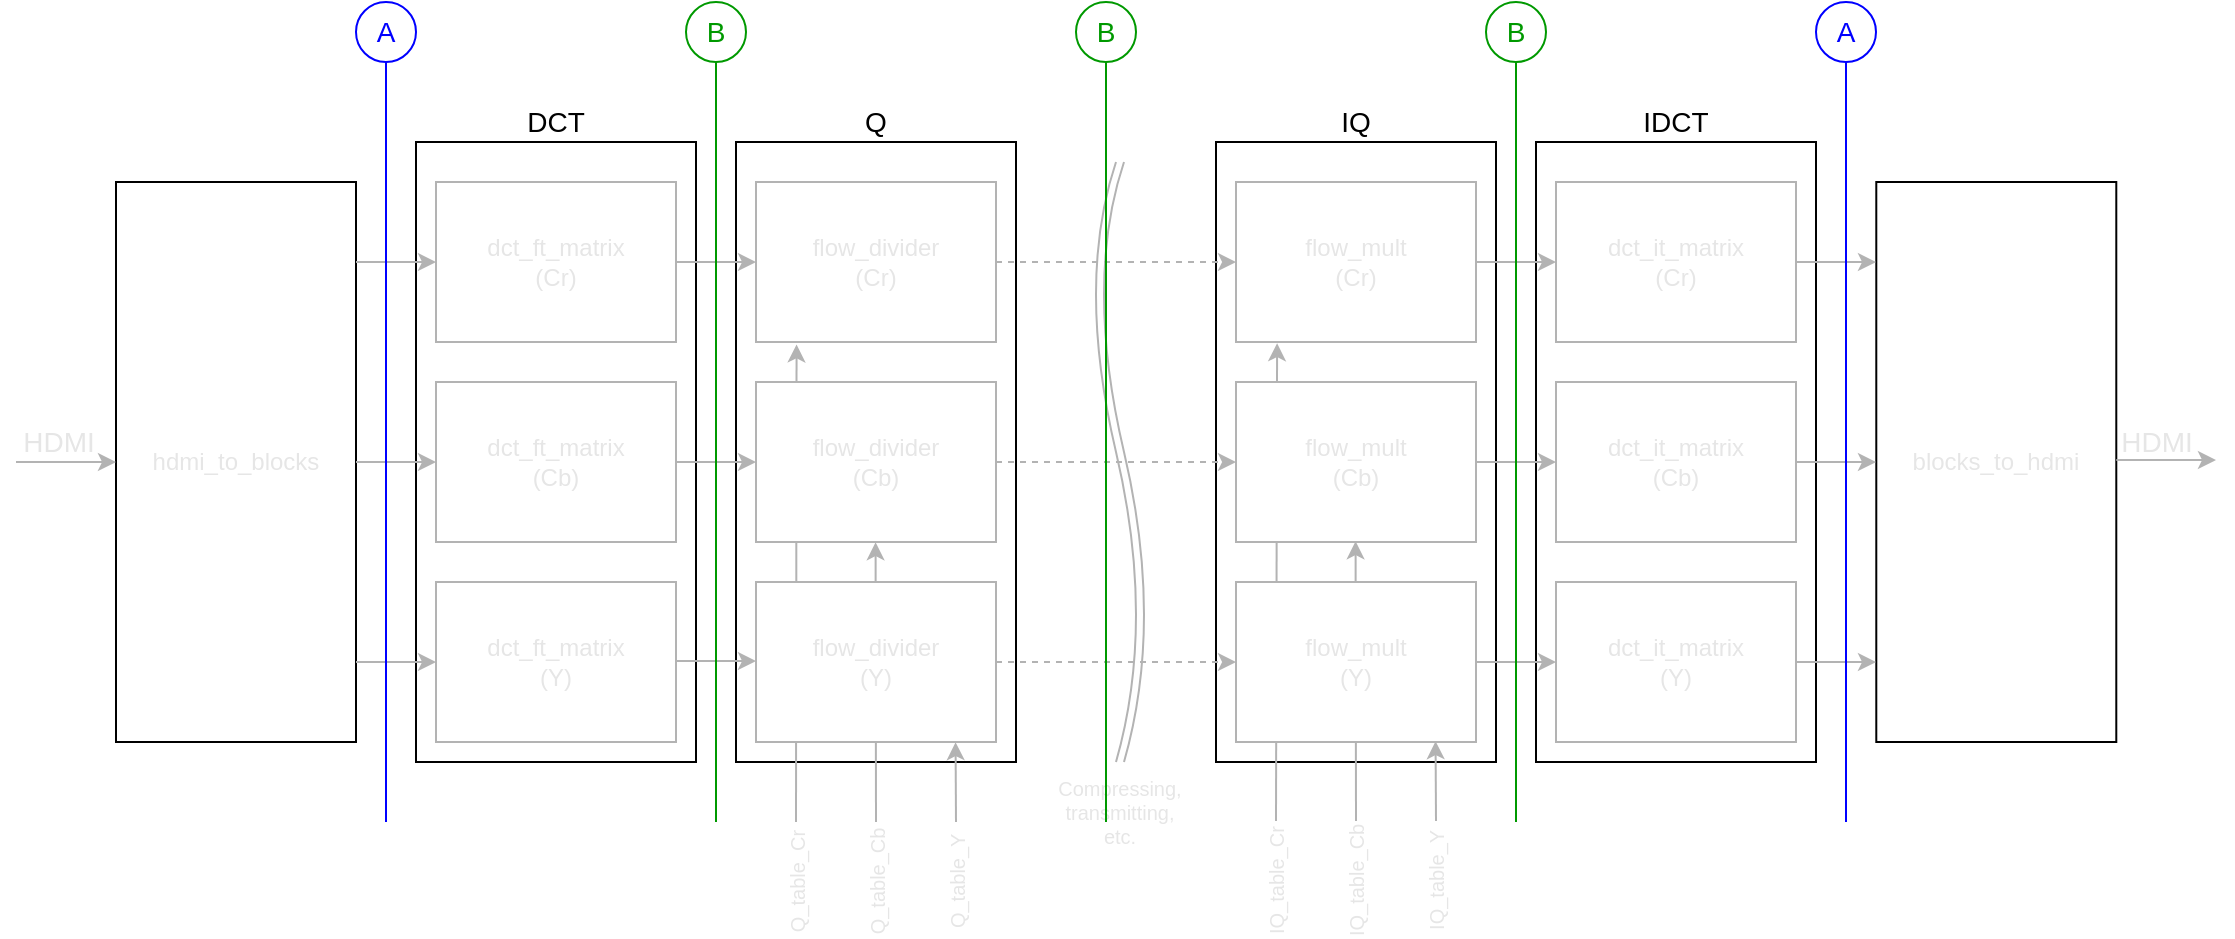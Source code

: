 <mxfile version="10.9.5" type="google"><diagram id="K0zuL7KXxU6D63Pey1jG" name="Page-1"><mxGraphModel dx="1221" dy="647" grid="1" gridSize="10" guides="1" tooltips="1" connect="1" arrows="1" fold="1" page="1" pageScale="1" pageWidth="1169" pageHeight="827" math="0" shadow="0"><root><mxCell id="0"/><mxCell id="1" parent="0"/><mxCell id="cVBkbXA7Cpqu2qEJjj_I-64" value="" style="rounded=0;whiteSpace=wrap;html=1;fontSize=10;fillColor=none;fontColor=#E6E6E6;strokeColor=#000000;" parent="1" vertex="1"><mxGeometry x="390" y="220" width="140" height="310" as="geometry"/></mxCell><mxCell id="cVBkbXA7Cpqu2qEJjj_I-65" value="" style="rounded=0;whiteSpace=wrap;html=1;fontSize=10;fillColor=none;fontColor=#E6E6E6;" parent="1" vertex="1"><mxGeometry x="790" y="220" width="140" height="310" as="geometry"/></mxCell><mxCell id="cVBkbXA7Cpqu2qEJjj_I-66" value="" style="rounded=0;whiteSpace=wrap;html=1;fontSize=10;fillColor=none;fontColor=#E6E6E6;" parent="1" vertex="1"><mxGeometry x="630" y="220" width="140" height="310" as="geometry"/></mxCell><mxCell id="cVBkbXA7Cpqu2qEJjj_I-67" value="" style="rounded=0;whiteSpace=wrap;html=1;fontSize=10;fillColor=none;fontColor=#E6E6E6;strokeColor=#000000;" parent="1" vertex="1"><mxGeometry x="230" y="220" width="140" height="310" as="geometry"/></mxCell><mxCell id="cVBkbXA7Cpqu2qEJjj_I-68" value="" style="endArrow=classic;html=1;strokeColor=#B3B3B3;entryX=0.169;entryY=1.015;entryDx=0;entryDy=0;entryPerimeter=0;horizontal=0;labelPosition=center;verticalLabelPosition=middle;align=center;verticalAlign=middle;fontColor=#E6E6E6;" parent="1" edge="1"><mxGeometry width="50" height="50" relative="1" as="geometry"><mxPoint x="660" y="559.5" as="sourcePoint"/><mxPoint x="660.552" y="320.569" as="targetPoint"/></mxGeometry></mxCell><mxCell id="cVBkbXA7Cpqu2qEJjj_I-69" value="IQ_table_Cr" style="text;html=1;resizable=0;points=[];align=center;verticalAlign=middle;labelBackgroundColor=#ffffff;fontSize=10;rotation=-90;fontColor=#E6E6E6;" parent="cVBkbXA7Cpqu2qEJjj_I-68" vertex="1" connectable="0"><mxGeometry x="-0.822" y="1" relative="1" as="geometry"><mxPoint x="1" y="51.5" as="offset"/></mxGeometry></mxCell><mxCell id="cVBkbXA7Cpqu2qEJjj_I-70" value="" style="endArrow=classic;html=1;strokeColor=#B3B3B3;entryX=0.169;entryY=1.015;entryDx=0;entryDy=0;entryPerimeter=0;fontColor=#E6E6E6;" parent="1" edge="1"><mxGeometry width="50" height="50" relative="1" as="geometry"><mxPoint x="700" y="559.5" as="sourcePoint"/><mxPoint x="699.786" y="419.595" as="targetPoint"/></mxGeometry></mxCell><mxCell id="cVBkbXA7Cpqu2qEJjj_I-71" value="IQ_table_Cb" style="text;html=1;resizable=0;points=[];align=center;verticalAlign=middle;labelBackgroundColor=#ffffff;fontSize=10;rotation=-90;fontColor=#E6E6E6;" parent="cVBkbXA7Cpqu2qEJjj_I-70" vertex="1" connectable="0"><mxGeometry x="-0.745" relative="1" as="geometry"><mxPoint y="48" as="offset"/></mxGeometry></mxCell><mxCell id="cVBkbXA7Cpqu2qEJjj_I-72" value="" style="endArrow=classic;html=1;strokeColor=#B3B3B3;entryX=0.169;entryY=1.015;entryDx=0;entryDy=0;entryPerimeter=0;fontColor=#E6E6E6;" parent="1" edge="1"><mxGeometry width="50" height="50" relative="1" as="geometry"><mxPoint x="740" y="559.5" as="sourcePoint"/><mxPoint x="739.786" y="519.595" as="targetPoint"/></mxGeometry></mxCell><mxCell id="cVBkbXA7Cpqu2qEJjj_I-73" value="IQ_table_Y" style="text;html=1;resizable=0;points=[];align=center;verticalAlign=middle;labelBackgroundColor=#ffffff;fontSize=10;rotation=-90;fontColor=#E6E6E6;" parent="cVBkbXA7Cpqu2qEJjj_I-72" vertex="1" connectable="0"><mxGeometry x="-0.272" relative="1" as="geometry"><mxPoint y="44.5" as="offset"/></mxGeometry></mxCell><mxCell id="cVBkbXA7Cpqu2qEJjj_I-74" value="" style="endArrow=classic;html=1;strokeColor=#B3B3B3;entryX=0.169;entryY=1.015;entryDx=0;entryDy=0;entryPerimeter=0;horizontal=0;labelPosition=center;verticalLabelPosition=middle;align=center;verticalAlign=middle;fontColor=#E6E6E6;" parent="1" target="cVBkbXA7Cpqu2qEJjj_I-82" edge="1"><mxGeometry width="50" height="50" relative="1" as="geometry"><mxPoint x="420" y="560" as="sourcePoint"/><mxPoint x="420" y="329.5" as="targetPoint"/></mxGeometry></mxCell><mxCell id="cVBkbXA7Cpqu2qEJjj_I-75" value="Q_table_Cr" style="text;html=1;resizable=0;points=[];align=center;verticalAlign=middle;labelBackgroundColor=#ffffff;fontSize=10;rotation=-90;fontColor=#E6E6E6;" parent="cVBkbXA7Cpqu2qEJjj_I-74" vertex="1" connectable="0"><mxGeometry x="-0.822" y="1" relative="1" as="geometry"><mxPoint x="1" y="51.5" as="offset"/></mxGeometry></mxCell><mxCell id="cVBkbXA7Cpqu2qEJjj_I-76" value="" style="endArrow=classic;html=1;strokeColor=#B3B3B3;entryX=0.169;entryY=1.015;entryDx=0;entryDy=0;entryPerimeter=0;fontColor=#E6E6E6;" parent="1" edge="1"><mxGeometry width="50" height="50" relative="1" as="geometry"><mxPoint x="460" y="560" as="sourcePoint"/><mxPoint x="459.786" y="420.095" as="targetPoint"/></mxGeometry></mxCell><mxCell id="cVBkbXA7Cpqu2qEJjj_I-77" value="Q_table_Cb" style="text;html=1;resizable=0;points=[];align=center;verticalAlign=middle;labelBackgroundColor=#ffffff;fontSize=10;rotation=-90;fontColor=#E6E6E6;" parent="cVBkbXA7Cpqu2qEJjj_I-76" vertex="1" connectable="0"><mxGeometry x="-0.745" relative="1" as="geometry"><mxPoint y="48" as="offset"/></mxGeometry></mxCell><mxCell id="cVBkbXA7Cpqu2qEJjj_I-78" value="hdmi_to_blocks" style="rounded=0;whiteSpace=wrap;html=1;fontColor=#E6E6E6;strokeColor=#000000;" parent="1" vertex="1"><mxGeometry x="80" y="240" width="120" height="280" as="geometry"/></mxCell><mxCell id="cVBkbXA7Cpqu2qEJjj_I-79" value="dct_ft_matrix&lt;br&gt;(Cr)" style="rounded=0;whiteSpace=wrap;html=1;fontColor=#E6E6E6;strokeColor=#B3B3B3;" parent="1" vertex="1"><mxGeometry x="240" y="240" width="120" height="80" as="geometry"/></mxCell><mxCell id="cVBkbXA7Cpqu2qEJjj_I-80" value="dct_ft_matrix&lt;br&gt;(Cb)" style="rounded=0;whiteSpace=wrap;html=1;fontColor=#E6E6E6;strokeColor=#B3B3B3;" parent="1" vertex="1"><mxGeometry x="240" y="340" width="120" height="80" as="geometry"/></mxCell><mxCell id="cVBkbXA7Cpqu2qEJjj_I-81" value="dct_ft_matrix&lt;br&gt;(Y)" style="rounded=0;whiteSpace=wrap;html=1;fontColor=#E6E6E6;strokeColor=#B3B3B3;" parent="1" vertex="1"><mxGeometry x="240" y="440" width="120" height="80" as="geometry"/></mxCell><mxCell id="cVBkbXA7Cpqu2qEJjj_I-82" value="flow_divider&lt;br&gt;(Cr)" style="rounded=0;whiteSpace=wrap;html=1;fontColor=#E6E6E6;strokeColor=#B3B3B3;" parent="1" vertex="1"><mxGeometry x="400" y="240" width="120" height="80" as="geometry"/></mxCell><mxCell id="cVBkbXA7Cpqu2qEJjj_I-86" value="flow_mult&lt;br&gt;(Cr)" style="rounded=0;whiteSpace=wrap;html=1;fontColor=#E6E6E6;strokeColor=#B3B3B3;" parent="1" vertex="1"><mxGeometry x="640" y="240" width="120" height="80" as="geometry"/></mxCell><mxCell id="cVBkbXA7Cpqu2qEJjj_I-87" value="flow_mult&lt;br&gt;(Cb)" style="rounded=0;whiteSpace=wrap;html=1;fontColor=#E6E6E6;strokeColor=#B3B3B3;" parent="1" vertex="1"><mxGeometry x="640" y="340" width="120" height="80" as="geometry"/></mxCell><mxCell id="cVBkbXA7Cpqu2qEJjj_I-88" value="flow_mult&lt;br&gt;(Y)" style="rounded=0;whiteSpace=wrap;html=1;fontColor=#E6E6E6;strokeColor=#B3B3B3;" parent="1" vertex="1"><mxGeometry x="640" y="440" width="120" height="80" as="geometry"/></mxCell><mxCell id="cVBkbXA7Cpqu2qEJjj_I-89" value="flow_divider&lt;br&gt;(Cb)" style="rounded=0;whiteSpace=wrap;html=1;fontColor=#E6E6E6;strokeColor=#B3B3B3;" parent="1" vertex="1"><mxGeometry x="400" y="340" width="120" height="80" as="geometry"/></mxCell><mxCell id="cVBkbXA7Cpqu2qEJjj_I-90" value="flow_divider&lt;br&gt;(Y)" style="rounded=0;whiteSpace=wrap;html=1;fontColor=#E6E6E6;strokeColor=#B3B3B3;" parent="1" vertex="1"><mxGeometry x="400" y="440" width="120" height="80" as="geometry"/></mxCell><mxCell id="cVBkbXA7Cpqu2qEJjj_I-91" value="dct_it_matrix&lt;br&gt;(Cr)" style="rounded=0;whiteSpace=wrap;html=1;fontColor=#E6E6E6;strokeColor=#B3B3B3;" parent="1" vertex="1"><mxGeometry x="800" y="240" width="120" height="80" as="geometry"/></mxCell><mxCell id="cVBkbXA7Cpqu2qEJjj_I-92" value="dct_it_matrix&lt;br&gt;(Cb)" style="rounded=0;whiteSpace=wrap;html=1;fontColor=#E6E6E6;strokeColor=#B3B3B3;" parent="1" vertex="1"><mxGeometry x="800" y="340" width="120" height="80" as="geometry"/></mxCell><mxCell id="cVBkbXA7Cpqu2qEJjj_I-93" value="dct_it_matrix&lt;br&gt;(Y)" style="rounded=0;whiteSpace=wrap;html=1;fontColor=#E6E6E6;strokeColor=#B3B3B3;" parent="1" vertex="1"><mxGeometry x="800" y="440" width="120" height="80" as="geometry"/></mxCell><mxCell id="cVBkbXA7Cpqu2qEJjj_I-94" value="blocks_to_hdmi" style="rounded=0;whiteSpace=wrap;html=1;fontColor=#E6E6E6;strokeColor=#000000;" parent="1" vertex="1"><mxGeometry x="960.143" y="240" width="120" height="280" as="geometry"/></mxCell><mxCell id="cVBkbXA7Cpqu2qEJjj_I-95" value="" style="endArrow=classic;html=1;strokeColor=#B3B3B3;fontColor=#E6E6E6;" parent="1" edge="1"><mxGeometry width="50" height="50" relative="1" as="geometry"><mxPoint x="200" y="280" as="sourcePoint"/><mxPoint x="240" y="280" as="targetPoint"/></mxGeometry></mxCell><mxCell id="cVBkbXA7Cpqu2qEJjj_I-96" value="" style="endArrow=classic;html=1;strokeColor=#B3B3B3;fontColor=#E6E6E6;" parent="1" edge="1"><mxGeometry width="50" height="50" relative="1" as="geometry"><mxPoint x="200" y="380" as="sourcePoint"/><mxPoint x="240" y="380" as="targetPoint"/></mxGeometry></mxCell><mxCell id="cVBkbXA7Cpqu2qEJjj_I-97" value="" style="endArrow=classic;html=1;strokeColor=#B3B3B3;fontColor=#E6E6E6;" parent="1" edge="1"><mxGeometry width="50" height="50" relative="1" as="geometry"><mxPoint x="200" y="480" as="sourcePoint"/><mxPoint x="240" y="480" as="targetPoint"/></mxGeometry></mxCell><mxCell id="cVBkbXA7Cpqu2qEJjj_I-98" value="" style="endArrow=classic;html=1;strokeColor=#B3B3B3;fontColor=#E6E6E6;" parent="1" edge="1"><mxGeometry width="50" height="50" relative="1" as="geometry"><mxPoint x="360" y="280" as="sourcePoint"/><mxPoint x="400" y="280" as="targetPoint"/></mxGeometry></mxCell><mxCell id="cVBkbXA7Cpqu2qEJjj_I-99" value="" style="endArrow=classic;html=1;strokeColor=#B3B3B3;fontColor=#E6E6E6;" parent="1" edge="1"><mxGeometry width="50" height="50" relative="1" as="geometry"><mxPoint x="360" y="380" as="sourcePoint"/><mxPoint x="400" y="380" as="targetPoint"/></mxGeometry></mxCell><mxCell id="cVBkbXA7Cpqu2qEJjj_I-100" value="" style="endArrow=classic;html=1;strokeColor=#B3B3B3;fontColor=#E6E6E6;" parent="1" edge="1"><mxGeometry width="50" height="50" relative="1" as="geometry"><mxPoint x="360" y="479.5" as="sourcePoint"/><mxPoint x="400" y="479.5" as="targetPoint"/></mxGeometry></mxCell><mxCell id="cVBkbXA7Cpqu2qEJjj_I-101" value="" style="endArrow=classic;html=1;strokeColor=#B3B3B3;fontColor=#E6E6E6;" parent="1" edge="1"><mxGeometry width="50" height="50" relative="1" as="geometry"><mxPoint x="760" y="280" as="sourcePoint"/><mxPoint x="800" y="280" as="targetPoint"/></mxGeometry></mxCell><mxCell id="cVBkbXA7Cpqu2qEJjj_I-102" value="" style="endArrow=classic;html=1;strokeColor=#B3B3B3;fontColor=#E6E6E6;" parent="1" edge="1"><mxGeometry width="50" height="50" relative="1" as="geometry"><mxPoint x="760" y="380" as="sourcePoint"/><mxPoint x="800" y="380" as="targetPoint"/></mxGeometry></mxCell><mxCell id="cVBkbXA7Cpqu2qEJjj_I-103" value="" style="endArrow=classic;html=1;strokeColor=#B3B3B3;fontColor=#E6E6E6;" parent="1" edge="1"><mxGeometry width="50" height="50" relative="1" as="geometry"><mxPoint x="760" y="480" as="sourcePoint"/><mxPoint x="800" y="480" as="targetPoint"/></mxGeometry></mxCell><mxCell id="cVBkbXA7Cpqu2qEJjj_I-104" value="" style="endArrow=classic;html=1;strokeColor=#B3B3B3;fontColor=#E6E6E6;" parent="1" edge="1"><mxGeometry width="50" height="50" relative="1" as="geometry"><mxPoint x="920" y="280" as="sourcePoint"/><mxPoint x="960" y="280" as="targetPoint"/></mxGeometry></mxCell><mxCell id="cVBkbXA7Cpqu2qEJjj_I-105" value="" style="endArrow=classic;html=1;strokeColor=#B3B3B3;fontColor=#E6E6E6;" parent="1" edge="1"><mxGeometry width="50" height="50" relative="1" as="geometry"><mxPoint x="920" y="380" as="sourcePoint"/><mxPoint x="960" y="380" as="targetPoint"/></mxGeometry></mxCell><mxCell id="cVBkbXA7Cpqu2qEJjj_I-106" value="" style="endArrow=classic;html=1;strokeColor=#B3B3B3;fontColor=#E6E6E6;" parent="1" edge="1"><mxGeometry width="50" height="50" relative="1" as="geometry"><mxPoint x="920" y="480" as="sourcePoint"/><mxPoint x="960" y="480" as="targetPoint"/></mxGeometry></mxCell><mxCell id="cVBkbXA7Cpqu2qEJjj_I-107" value="" style="endArrow=classic;html=1;strokeColor=#B3B3B3;entryX=0;entryY=0.5;entryDx=0;entryDy=0;exitX=1;exitY=0.5;exitDx=0;exitDy=0;dashed=1;fontColor=#E6E6E6;" parent="1" source="cVBkbXA7Cpqu2qEJjj_I-82" target="cVBkbXA7Cpqu2qEJjj_I-86" edge="1"><mxGeometry width="50" height="50" relative="1" as="geometry"><mxPoint x="580" y="280" as="sourcePoint"/><mxPoint x="629" y="280" as="targetPoint"/></mxGeometry></mxCell><mxCell id="cVBkbXA7Cpqu2qEJjj_I-108" value="" style="endArrow=classic;html=1;strokeColor=#B3B3B3;exitX=1;exitY=0.5;exitDx=0;exitDy=0;dashed=1;fontColor=#E6E6E6;" parent="1" source="cVBkbXA7Cpqu2qEJjj_I-89" edge="1"><mxGeometry width="50" height="50" relative="1" as="geometry"><mxPoint x="590" y="380" as="sourcePoint"/><mxPoint x="640" y="380" as="targetPoint"/></mxGeometry></mxCell><mxCell id="cVBkbXA7Cpqu2qEJjj_I-109" value="" style="endArrow=classic;html=1;strokeColor=#B3B3B3;exitX=1;exitY=0.5;exitDx=0;exitDy=0;dashed=1;fontColor=#E6E6E6;" parent="1" source="cVBkbXA7Cpqu2qEJjj_I-90" edge="1"><mxGeometry width="50" height="50" relative="1" as="geometry"><mxPoint x="600" y="480" as="sourcePoint"/><mxPoint x="640" y="480" as="targetPoint"/></mxGeometry></mxCell><mxCell id="cVBkbXA7Cpqu2qEJjj_I-110" value="Compressing, transmitting, etc." style="text;html=1;strokeColor=none;fillColor=none;align=center;verticalAlign=middle;whiteSpace=wrap;rounded=0;fontSize=10;fontColor=#E6E6E6;" parent="1" vertex="1"><mxGeometry x="546" y="530" width="72" height="50" as="geometry"/></mxCell><mxCell id="cVBkbXA7Cpqu2qEJjj_I-111" value="" style="endArrow=classic;html=1;strokeColor=#B3B3B3;entryX=0.169;entryY=1.015;entryDx=0;entryDy=0;entryPerimeter=0;fontColor=#E6E6E6;" parent="1" edge="1"><mxGeometry width="50" height="50" relative="1" as="geometry"><mxPoint x="500" y="560" as="sourcePoint"/><mxPoint x="499.786" y="520.095" as="targetPoint"/></mxGeometry></mxCell><mxCell id="cVBkbXA7Cpqu2qEJjj_I-112" value="Q_table_Y" style="text;html=1;resizable=0;points=[];align=center;verticalAlign=middle;labelBackgroundColor=#ffffff;fontSize=10;rotation=-90;fontColor=#E6E6E6;" parent="cVBkbXA7Cpqu2qEJjj_I-111" vertex="1" connectable="0"><mxGeometry x="-0.272" relative="1" as="geometry"><mxPoint y="44.5" as="offset"/></mxGeometry></mxCell><mxCell id="cVBkbXA7Cpqu2qEJjj_I-113" value="" style="endArrow=classic;html=1;strokeColor=#B3B3B3;fontColor=#E6E6E6;" parent="1" edge="1"><mxGeometry width="50" height="50" relative="1" as="geometry"><mxPoint x="30" y="380" as="sourcePoint"/><mxPoint x="80" y="380" as="targetPoint"/></mxGeometry></mxCell><mxCell id="cVBkbXA7Cpqu2qEJjj_I-114" value="HDMI" style="text;html=1;resizable=0;points=[];align=center;verticalAlign=middle;labelBackgroundColor=#ffffff;fontSize=14;fontColor=#E6E6E6;" parent="cVBkbXA7Cpqu2qEJjj_I-113" vertex="1" connectable="0"><mxGeometry x="-0.604" y="1" relative="1" as="geometry"><mxPoint x="10.5" y="-9" as="offset"/></mxGeometry></mxCell><mxCell id="cVBkbXA7Cpqu2qEJjj_I-115" value="" style="endArrow=classic;html=1;strokeColor=#B3B3B3;fontColor=#E6E6E6;" parent="1" edge="1"><mxGeometry width="50" height="50" relative="1" as="geometry"><mxPoint x="1080.167" y="379" as="sourcePoint"/><mxPoint x="1130" y="379" as="targetPoint"/></mxGeometry></mxCell><mxCell id="cVBkbXA7Cpqu2qEJjj_I-116" value="HDMI" style="text;html=1;resizable=0;points=[];align=center;verticalAlign=middle;labelBackgroundColor=none;fontSize=14;fontColor=#E6E6E6;" parent="cVBkbXA7Cpqu2qEJjj_I-115" vertex="1" connectable="0"><mxGeometry x="0.477" y="1" relative="1" as="geometry"><mxPoint x="-17" y="-8" as="offset"/></mxGeometry></mxCell><mxCell id="cVBkbXA7Cpqu2qEJjj_I-117" value="DCT" style="text;html=1;strokeColor=none;fillColor=none;align=center;verticalAlign=middle;whiteSpace=wrap;rounded=0;dashed=1;dashPattern=1 2;fontSize=14;fontColor=#000000;" parent="1" vertex="1"><mxGeometry x="280" y="200" width="40" height="20" as="geometry"/></mxCell><mxCell id="cVBkbXA7Cpqu2qEJjj_I-118" value="Q" style="text;html=1;strokeColor=none;fillColor=none;align=center;verticalAlign=middle;whiteSpace=wrap;rounded=0;dashed=1;dashPattern=1 2;fontSize=14;fontColor=#000000;" parent="1" vertex="1"><mxGeometry x="440" y="200" width="40" height="20" as="geometry"/></mxCell><mxCell id="cVBkbXA7Cpqu2qEJjj_I-119" value="IQ" style="text;html=1;strokeColor=none;fillColor=none;align=center;verticalAlign=middle;whiteSpace=wrap;rounded=0;dashed=1;dashPattern=1 2;fontSize=14;fontColor=#000000;" parent="1" vertex="1"><mxGeometry x="680" y="200" width="40" height="20" as="geometry"/></mxCell><mxCell id="cVBkbXA7Cpqu2qEJjj_I-120" value="IDCT" style="text;html=1;strokeColor=none;fillColor=none;align=center;verticalAlign=middle;whiteSpace=wrap;rounded=0;dashed=1;dashPattern=1 2;fontSize=14;fontColor=#000000;" parent="1" vertex="1"><mxGeometry x="840" y="200" width="40" height="20" as="geometry"/></mxCell><mxCell id="hJL27FdLrcV1QCzgtxuH-2" value="" style="group;fontColor=#E6E6E6;" vertex="1" connectable="0" parent="1"><mxGeometry x="560" y="290" width="44" height="170" as="geometry"/></mxCell><mxCell id="cVBkbXA7Cpqu2qEJjj_I-84" value="" style="curved=1;endArrow=none;html=1;strokeColor=#B3B3B3;endFill=0;fontColor=#E6E6E6;" parent="hJL27FdLrcV1QCzgtxuH-2" edge="1"><mxGeometry width="50" height="50" relative="1" as="geometry"><mxPoint x="20" y="240" as="sourcePoint"/><mxPoint x="20" y="-60" as="targetPoint"/><Array as="points"><mxPoint x="40" y="170"/><mxPoint/></Array></mxGeometry></mxCell><mxCell id="cVBkbXA7Cpqu2qEJjj_I-85" value="" style="curved=1;endArrow=none;html=1;strokeColor=#B3B3B3;endFill=0;fontColor=#E6E6E6;" parent="hJL27FdLrcV1QCzgtxuH-2" edge="1"><mxGeometry width="50" height="50" relative="1" as="geometry"><mxPoint x="24" y="240" as="sourcePoint"/><mxPoint x="24" y="-60" as="targetPoint"/><Array as="points"><mxPoint x="44" y="170"/><mxPoint x="4"/></Array></mxGeometry></mxCell><mxCell id="hJL27FdLrcV1QCzgtxuH-8" value="" style="group" vertex="1" connectable="0" parent="1"><mxGeometry x="365" y="150" width="30" height="410" as="geometry"/></mxCell><mxCell id="cVBkbXA7Cpqu2qEJjj_I-60" value="B" style="ellipse;whiteSpace=wrap;html=1;aspect=fixed;strokeColor=#009900;fontColor=#009900;fontSize=14;" parent="hJL27FdLrcV1QCzgtxuH-8" vertex="1"><mxGeometry width="30" height="30" as="geometry"/></mxCell><mxCell id="hJL27FdLrcV1QCzgtxuH-5" value="" style="endArrow=none;html=1;strokeColor=#009900;entryX=0.5;entryY=1;entryDx=0;entryDy=0;fontColor=#009900;" edge="1" parent="hJL27FdLrcV1QCzgtxuH-8"><mxGeometry width="50" height="50" relative="1" as="geometry"><mxPoint x="15" y="410" as="sourcePoint"/><mxPoint x="15" y="30" as="targetPoint"/></mxGeometry></mxCell><mxCell id="hJL27FdLrcV1QCzgtxuH-10" value="" style="group" vertex="1" connectable="0" parent="1"><mxGeometry x="200" y="150" width="30" height="410" as="geometry"/></mxCell><mxCell id="cVBkbXA7Cpqu2qEJjj_I-59" value="A" style="ellipse;whiteSpace=wrap;html=1;aspect=fixed;strokeColor=#0000FF;fontColor=#0000FF;fontSize=14;" parent="hJL27FdLrcV1QCzgtxuH-10" vertex="1"><mxGeometry width="30" height="30" as="geometry"/></mxCell><mxCell id="hJL27FdLrcV1QCzgtxuH-4" value="" style="endArrow=none;html=1;strokeColor=#0000FF;entryX=0.5;entryY=1;entryDx=0;entryDy=0;" edge="1" parent="hJL27FdLrcV1QCzgtxuH-10" target="cVBkbXA7Cpqu2qEJjj_I-59"><mxGeometry width="50" height="50" relative="1" as="geometry"><mxPoint x="15" y="410" as="sourcePoint"/><mxPoint x="-130" y="490" as="targetPoint"/></mxGeometry></mxCell><mxCell id="hJL27FdLrcV1QCzgtxuH-11" value="" style="group" vertex="1" connectable="0" parent="1"><mxGeometry x="380" y="160" width="30" height="410" as="geometry"/></mxCell><mxCell id="hJL27FdLrcV1QCzgtxuH-12" value="B" style="ellipse;whiteSpace=wrap;html=1;aspect=fixed;strokeColor=#009900;fontColor=#009900;fontSize=14;" vertex="1" parent="1"><mxGeometry x="560" y="150" width="30" height="30" as="geometry"/></mxCell><mxCell id="hJL27FdLrcV1QCzgtxuH-13" value="" style="endArrow=none;html=1;strokeColor=#009900;entryX=0.5;entryY=1;entryDx=0;entryDy=0;fontColor=#009900;" edge="1" parent="1"><mxGeometry width="50" height="50" relative="1" as="geometry"><mxPoint x="575" y="560" as="sourcePoint"/><mxPoint x="575" y="180" as="targetPoint"/></mxGeometry></mxCell><mxCell id="hJL27FdLrcV1QCzgtxuH-14" value="B" style="ellipse;whiteSpace=wrap;html=1;aspect=fixed;strokeColor=#009900;fontColor=#009900;fontSize=14;" vertex="1" parent="1"><mxGeometry x="765" y="150" width="30" height="30" as="geometry"/></mxCell><mxCell id="hJL27FdLrcV1QCzgtxuH-15" value="" style="endArrow=none;html=1;strokeColor=#009900;entryX=0.5;entryY=1;entryDx=0;entryDy=0;fontColor=#009900;" edge="1" parent="1"><mxGeometry width="50" height="50" relative="1" as="geometry"><mxPoint x="780" y="560" as="sourcePoint"/><mxPoint x="780" y="180.0" as="targetPoint"/></mxGeometry></mxCell><mxCell id="hJL27FdLrcV1QCzgtxuH-16" value="A" style="ellipse;whiteSpace=wrap;html=1;aspect=fixed;strokeColor=#0000FF;fontColor=#0000FF;fontSize=14;" vertex="1" parent="1"><mxGeometry x="930" y="150" width="30" height="30" as="geometry"/></mxCell><mxCell id="hJL27FdLrcV1QCzgtxuH-17" value="" style="endArrow=none;html=1;strokeColor=#0000FF;entryX=0.5;entryY=1;entryDx=0;entryDy=0;" edge="1" parent="1" target="hJL27FdLrcV1QCzgtxuH-16"><mxGeometry width="50" height="50" relative="1" as="geometry"><mxPoint x="945" y="560" as="sourcePoint"/><mxPoint x="600" y="490" as="targetPoint"/></mxGeometry></mxCell></root></mxGraphModel></diagram></mxfile>